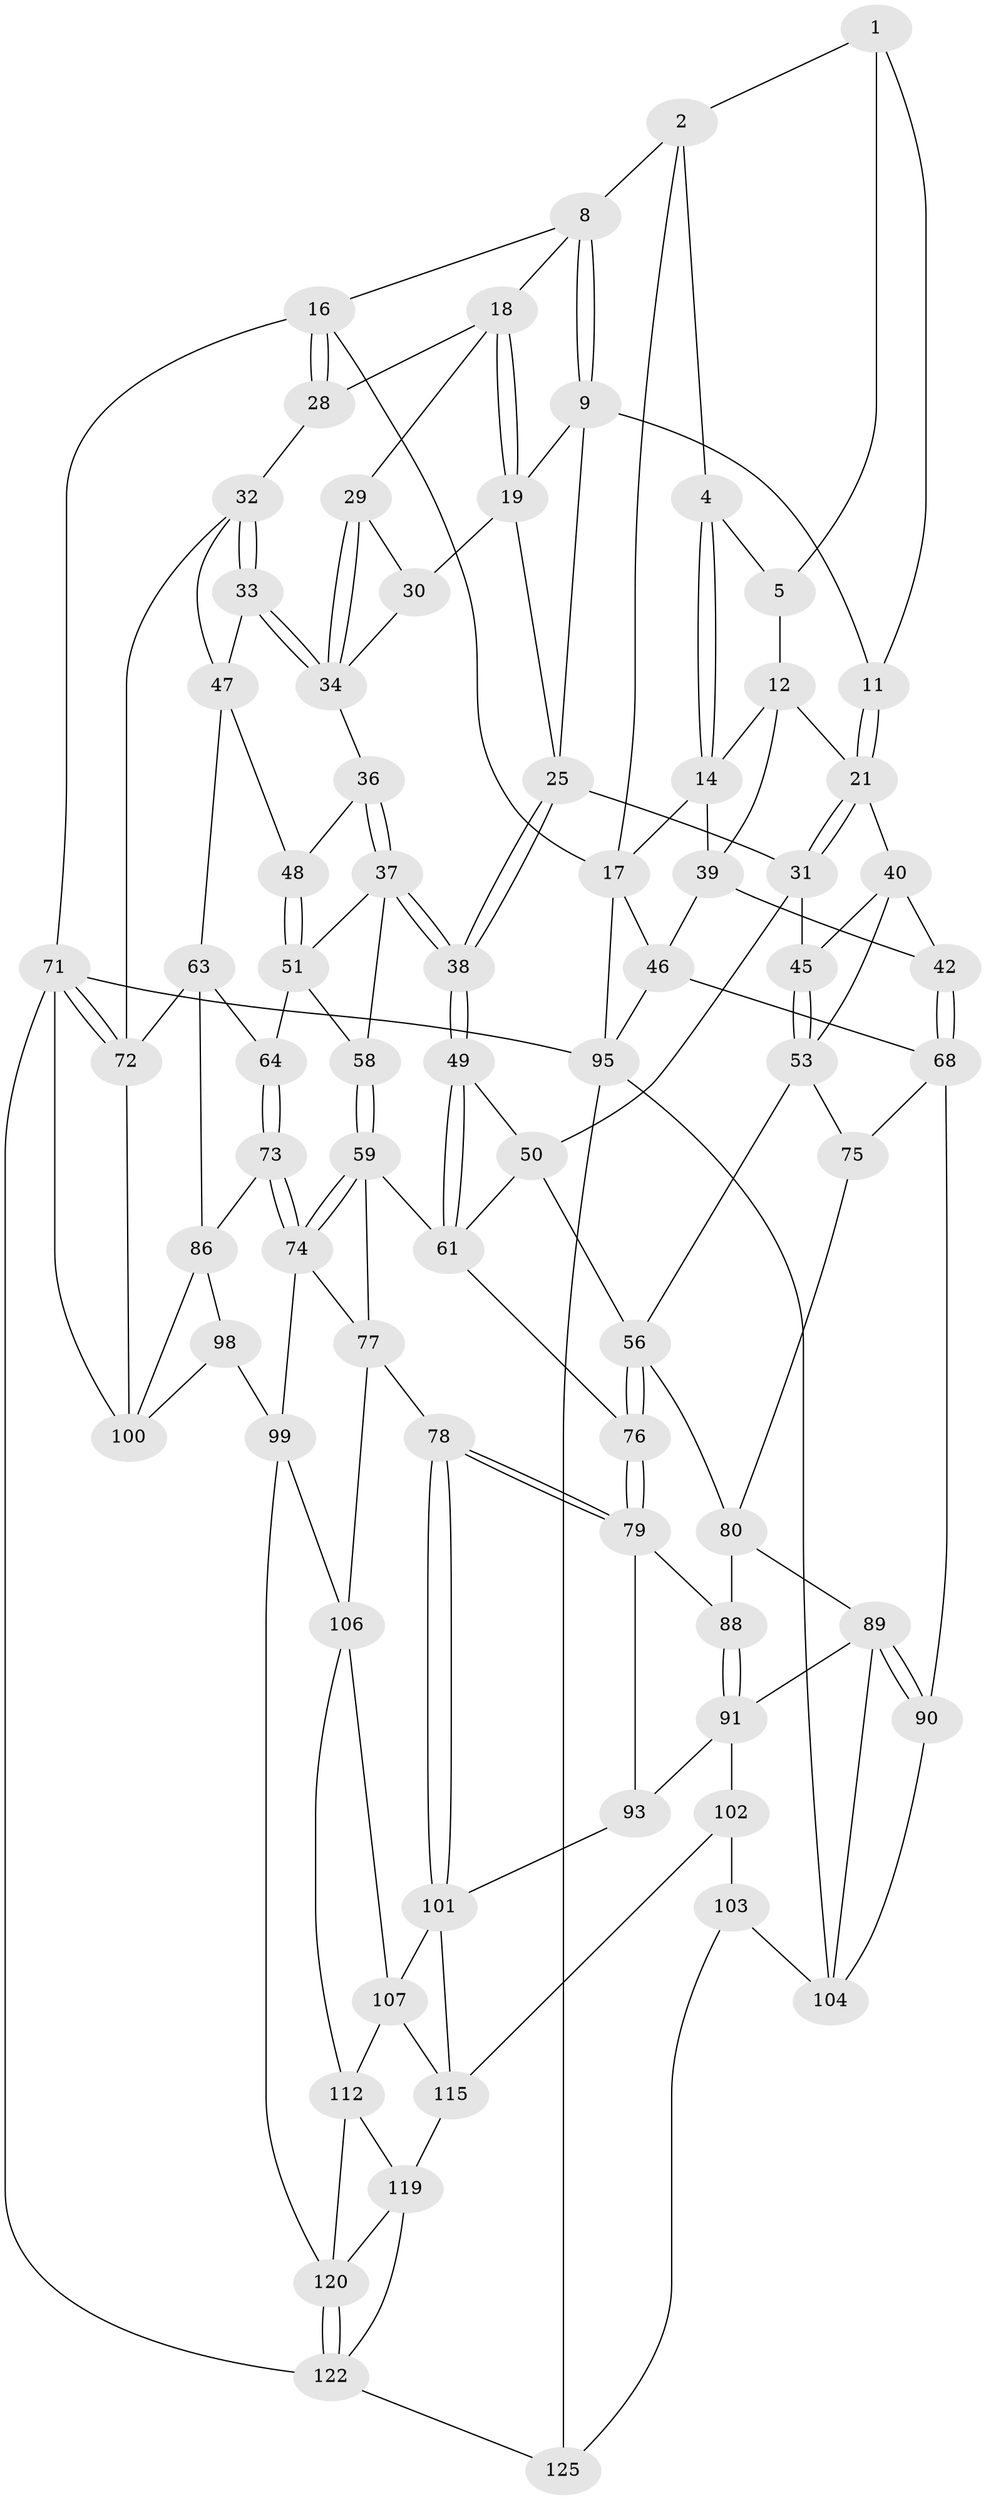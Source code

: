 // original degree distribution, {3: 0.015873015873015872, 4: 0.21428571428571427, 5: 0.5714285714285714, 6: 0.1984126984126984}
// Generated by graph-tools (version 1.1) at 2025/11/02/27/25 16:11:56]
// undirected, 75 vertices, 167 edges
graph export_dot {
graph [start="1"]
  node [color=gray90,style=filled];
  1 [pos="+0.31909751317413576+0.07163323318957938",super="+6"];
  2 [pos="+0.5781648941917307+0",super="+3"];
  4 [pos="+0.004385838005606544+0"];
  5 [pos="+0.21934398486339066+0.05802626033366183",super="+7"];
  8 [pos="+0.5785243829730244+0",super="+15"];
  9 [pos="+0.5651734122650414+0.0031773854147071935",super="+10"];
  11 [pos="+0.3830367527635314+0.22775289121056924"];
  12 [pos="+0.1924429898648691+0.26257591961784443",super="+13"];
  14 [pos="+0.09539827060620129+0.1793430588544113",super="+23"];
  16 [pos="+1+0"];
  17 [pos="+0+0",super="+24"];
  18 [pos="+0.7941024133277006+0.17563933266555956",super="+27"];
  19 [pos="+0.6609516476588279+0.24925570441044181",super="+20"];
  21 [pos="+0.3726795238930403+0.27624911198679464",super="+22"];
  25 [pos="+0.5598042234641235+0.3538069809206769",super="+26"];
  28 [pos="+1+0.02270074145908132"];
  29 [pos="+0.8122832404766892+0.2992545821025743"];
  30 [pos="+0.7331090149441395+0.2989469209495939"];
  31 [pos="+0.4071993253217526+0.317943906406473",super="+44"];
  32 [pos="+1+0.19589831324703585",super="+66"];
  33 [pos="+0.8814506584259182+0.35698729839293897"];
  34 [pos="+0.8648200118280839+0.34718250429407915",super="+35"];
  36 [pos="+0.7328914151747308+0.42015117696704174"];
  37 [pos="+0.6173722953533484+0.41797317983376536",super="+52"];
  38 [pos="+0.5782327573279556+0.4102771470087686"];
  39 [pos="+0.09742374789772285+0.30408262408158043",super="+43"];
  40 [pos="+0.23268211195171873+0.30650085355142437",super="+41"];
  42 [pos="+0.10839269312407518+0.4813282619759537"];
  45 [pos="+0.2849001937488862+0.4536101801542778"];
  46 [pos="+0+0.49694755276202995",super="+70"];
  47 [pos="+0.8543482503435597+0.43735641588716734",super="+62"];
  48 [pos="+0.7346651426269987+0.42198388702047746"];
  49 [pos="+0.5713094000655443+0.4372768605320449"];
  50 [pos="+0.3998238019193532+0.4936015894652201",super="+55"];
  51 [pos="+0.7391950686582462+0.4831879189519187",super="+65"];
  53 [pos="+0.20468117578016495+0.5361751600963658",super="+54"];
  56 [pos="+0.33559346144479074+0.5815716003678733",super="+57"];
  58 [pos="+0.6802434457156713+0.5521916252815041"];
  59 [pos="+0.6242594697132559+0.5757401193485965",super="+60"];
  61 [pos="+0.5725932265455976+0.5352966814695668",super="+67"];
  63 [pos="+0.8762304245713161+0.544502510601307",super="+85"];
  64 [pos="+0.8280787373914372+0.5767074739784521"];
  68 [pos="+0.033246913112847366+0.6365804188564813",super="+69"];
  71 [pos="+1+1",super="+118"];
  72 [pos="+1+0.7479917021141397",super="+84"];
  73 [pos="+0.7954661955901392+0.6699083873633553"];
  74 [pos="+0.7137602445703889+0.713585013575422",super="+82"];
  75 [pos="+0.05922984845960139+0.6460943925162912"];
  76 [pos="+0.41816837975283505+0.6659418193973858"];
  77 [pos="+0.5115424633235975+0.7380102123862168",super="+83"];
  78 [pos="+0.44373227983813934+0.7109943150371764"];
  79 [pos="+0.4235492176588701+0.6895353785213606",super="+87"];
  80 [pos="+0.2222800406949135+0.613893154868663",super="+81"];
  86 [pos="+0.8285795672888697+0.696534735390828",super="+97"];
  88 [pos="+0.24660592252922403+0.6808288693663005"];
  89 [pos="+0.10502538671053004+0.7380263909413562",super="+92"];
  90 [pos="+0.07644597353126373+0.7742343031746691"];
  91 [pos="+0.23003536853514403+0.7446133181588358",super="+94"];
  93 [pos="+0.2879006660483098+0.8182482450482002"];
  95 [pos="+0+1",super="+96"];
  98 [pos="+0.830858320461153+0.8460895244458475"];
  99 [pos="+0.7299485992493311+0.8487374286226096",super="+110"];
  100 [pos="+0.9476030836654032+0.7882082390868589",super="+109"];
  101 [pos="+0.3629013258079669+0.8297007950501711",super="+108"];
  102 [pos="+0.27093151632939266+0.8357162968153398",super="+117"];
  103 [pos="+0.19355220317758093+0.8979920544629516",super="+126"];
  104 [pos="+0.17743048306170564+0.8915394521655094",super="+105"];
  106 [pos="+0.5285592725482487+0.7776580867172478",super="+111"];
  107 [pos="+0.4454290764499189+0.832483936696199",super="+114"];
  112 [pos="+0.5286773764162025+0.866829566957122",super="+113"];
  115 [pos="+0.38550587397586167+0.8826943460920956",super="+116"];
  119 [pos="+0.4682693601006125+0.9478121548027069",super="+123"];
  120 [pos="+0.6953357149825488+1",super="+121"];
  122 [pos="+0.7243730677556887+1",super="+124"];
  125 [pos="+0.3059964528901094+1"];
  1 -- 2;
  1 -- 11;
  1 -- 5;
  2 -- 8;
  2 -- 17;
  2 -- 4;
  4 -- 5;
  4 -- 14;
  4 -- 14;
  5 -- 12;
  8 -- 9;
  8 -- 9;
  8 -- 16;
  8 -- 18;
  9 -- 11;
  9 -- 25;
  9 -- 19;
  11 -- 21;
  11 -- 21;
  12 -- 21;
  12 -- 14;
  12 -- 39;
  14 -- 39;
  14 -- 17;
  16 -- 17;
  16 -- 28;
  16 -- 28;
  16 -- 71;
  17 -- 95;
  17 -- 46;
  18 -- 19;
  18 -- 19;
  18 -- 28;
  18 -- 29;
  19 -- 30;
  19 -- 25;
  21 -- 31;
  21 -- 31;
  21 -- 40;
  25 -- 38;
  25 -- 38;
  25 -- 31;
  28 -- 32;
  29 -- 30;
  29 -- 34;
  29 -- 34;
  30 -- 34;
  31 -- 50;
  31 -- 45;
  32 -- 33;
  32 -- 33;
  32 -- 72;
  32 -- 47;
  33 -- 34;
  33 -- 34;
  33 -- 47;
  34 -- 36;
  36 -- 37;
  36 -- 37;
  36 -- 48;
  37 -- 38;
  37 -- 38;
  37 -- 58;
  37 -- 51;
  38 -- 49;
  38 -- 49;
  39 -- 42;
  39 -- 46;
  40 -- 45;
  40 -- 42;
  40 -- 53;
  42 -- 68;
  42 -- 68;
  45 -- 53;
  45 -- 53;
  46 -- 95;
  46 -- 68;
  47 -- 48;
  47 -- 63;
  48 -- 51;
  48 -- 51;
  49 -- 50;
  49 -- 61;
  49 -- 61;
  50 -- 56;
  50 -- 61;
  51 -- 64;
  51 -- 58;
  53 -- 75;
  53 -- 56;
  56 -- 76;
  56 -- 76;
  56 -- 80;
  58 -- 59;
  58 -- 59;
  59 -- 74;
  59 -- 74;
  59 -- 61;
  59 -- 77;
  61 -- 76;
  63 -- 64;
  63 -- 72;
  63 -- 86;
  64 -- 73;
  64 -- 73;
  68 -- 75;
  68 -- 90;
  71 -- 72;
  71 -- 72;
  71 -- 122;
  71 -- 95;
  71 -- 100;
  72 -- 100;
  73 -- 74;
  73 -- 74;
  73 -- 86;
  74 -- 99;
  74 -- 77;
  75 -- 80;
  76 -- 79;
  76 -- 79;
  77 -- 78;
  77 -- 106;
  78 -- 79;
  78 -- 79;
  78 -- 101;
  78 -- 101;
  79 -- 88;
  79 -- 93;
  80 -- 88;
  80 -- 89;
  86 -- 98;
  86 -- 100;
  88 -- 91;
  88 -- 91;
  89 -- 90;
  89 -- 90;
  89 -- 104;
  89 -- 91;
  90 -- 104;
  91 -- 93;
  91 -- 102;
  93 -- 101;
  95 -- 125;
  95 -- 104;
  98 -- 99;
  98 -- 100;
  99 -- 120;
  99 -- 106;
  101 -- 115;
  101 -- 107;
  102 -- 103 [weight=2];
  102 -- 115;
  103 -- 104;
  103 -- 125;
  106 -- 107;
  106 -- 112;
  107 -- 112;
  107 -- 115;
  112 -- 119;
  112 -- 120;
  115 -- 119;
  119 -- 120;
  119 -- 122;
  120 -- 122;
  120 -- 122;
  122 -- 125;
}
